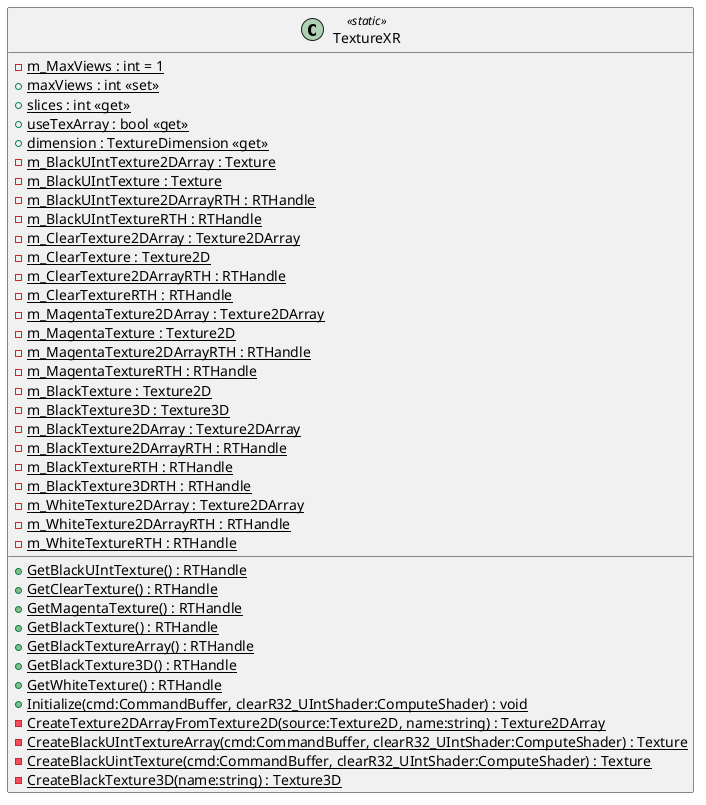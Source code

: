@startuml
class TextureXR <<static>> {
    - {static} m_MaxViews : int = 1
    + {static} maxViews : int <<set>>
    + {static} slices : int <<get>>
    + {static} useTexArray : bool <<get>>
    + {static} dimension : TextureDimension <<get>>
    {static} - m_BlackUIntTexture2DArray : Texture
    {static} - m_BlackUIntTexture : Texture
    {static} - m_BlackUIntTexture2DArrayRTH : RTHandle
    {static} - m_BlackUIntTextureRTH : RTHandle
    + {static} GetBlackUIntTexture() : RTHandle
    {static} - m_ClearTexture2DArray : Texture2DArray
    {static} - m_ClearTexture : Texture2D
    {static} - m_ClearTexture2DArrayRTH : RTHandle
    {static} - m_ClearTextureRTH : RTHandle
    + {static} GetClearTexture() : RTHandle
    {static} - m_MagentaTexture2DArray : Texture2DArray
    {static} - m_MagentaTexture : Texture2D
    {static} - m_MagentaTexture2DArrayRTH : RTHandle
    {static} - m_MagentaTextureRTH : RTHandle
    + {static} GetMagentaTexture() : RTHandle
    {static} - m_BlackTexture : Texture2D
    {static} - m_BlackTexture3D : Texture3D
    {static} - m_BlackTexture2DArray : Texture2DArray
    {static} - m_BlackTexture2DArrayRTH : RTHandle
    {static} - m_BlackTextureRTH : RTHandle
    {static} - m_BlackTexture3DRTH : RTHandle
    + {static} GetBlackTexture() : RTHandle
    + {static} GetBlackTextureArray() : RTHandle
    + {static} GetBlackTexture3D() : RTHandle
    {static} - m_WhiteTexture2DArray : Texture2DArray
    {static} - m_WhiteTexture2DArrayRTH : RTHandle
    {static} - m_WhiteTextureRTH : RTHandle
    + {static} GetWhiteTexture() : RTHandle
    + {static} Initialize(cmd:CommandBuffer, clearR32_UIntShader:ComputeShader) : void
    {static} - CreateTexture2DArrayFromTexture2D(source:Texture2D, name:string) : Texture2DArray
    {static} - CreateBlackUIntTextureArray(cmd:CommandBuffer, clearR32_UIntShader:ComputeShader) : Texture
    {static} - CreateBlackUintTexture(cmd:CommandBuffer, clearR32_UIntShader:ComputeShader) : Texture
    {static} - CreateBlackTexture3D(name:string) : Texture3D
}
@enduml
